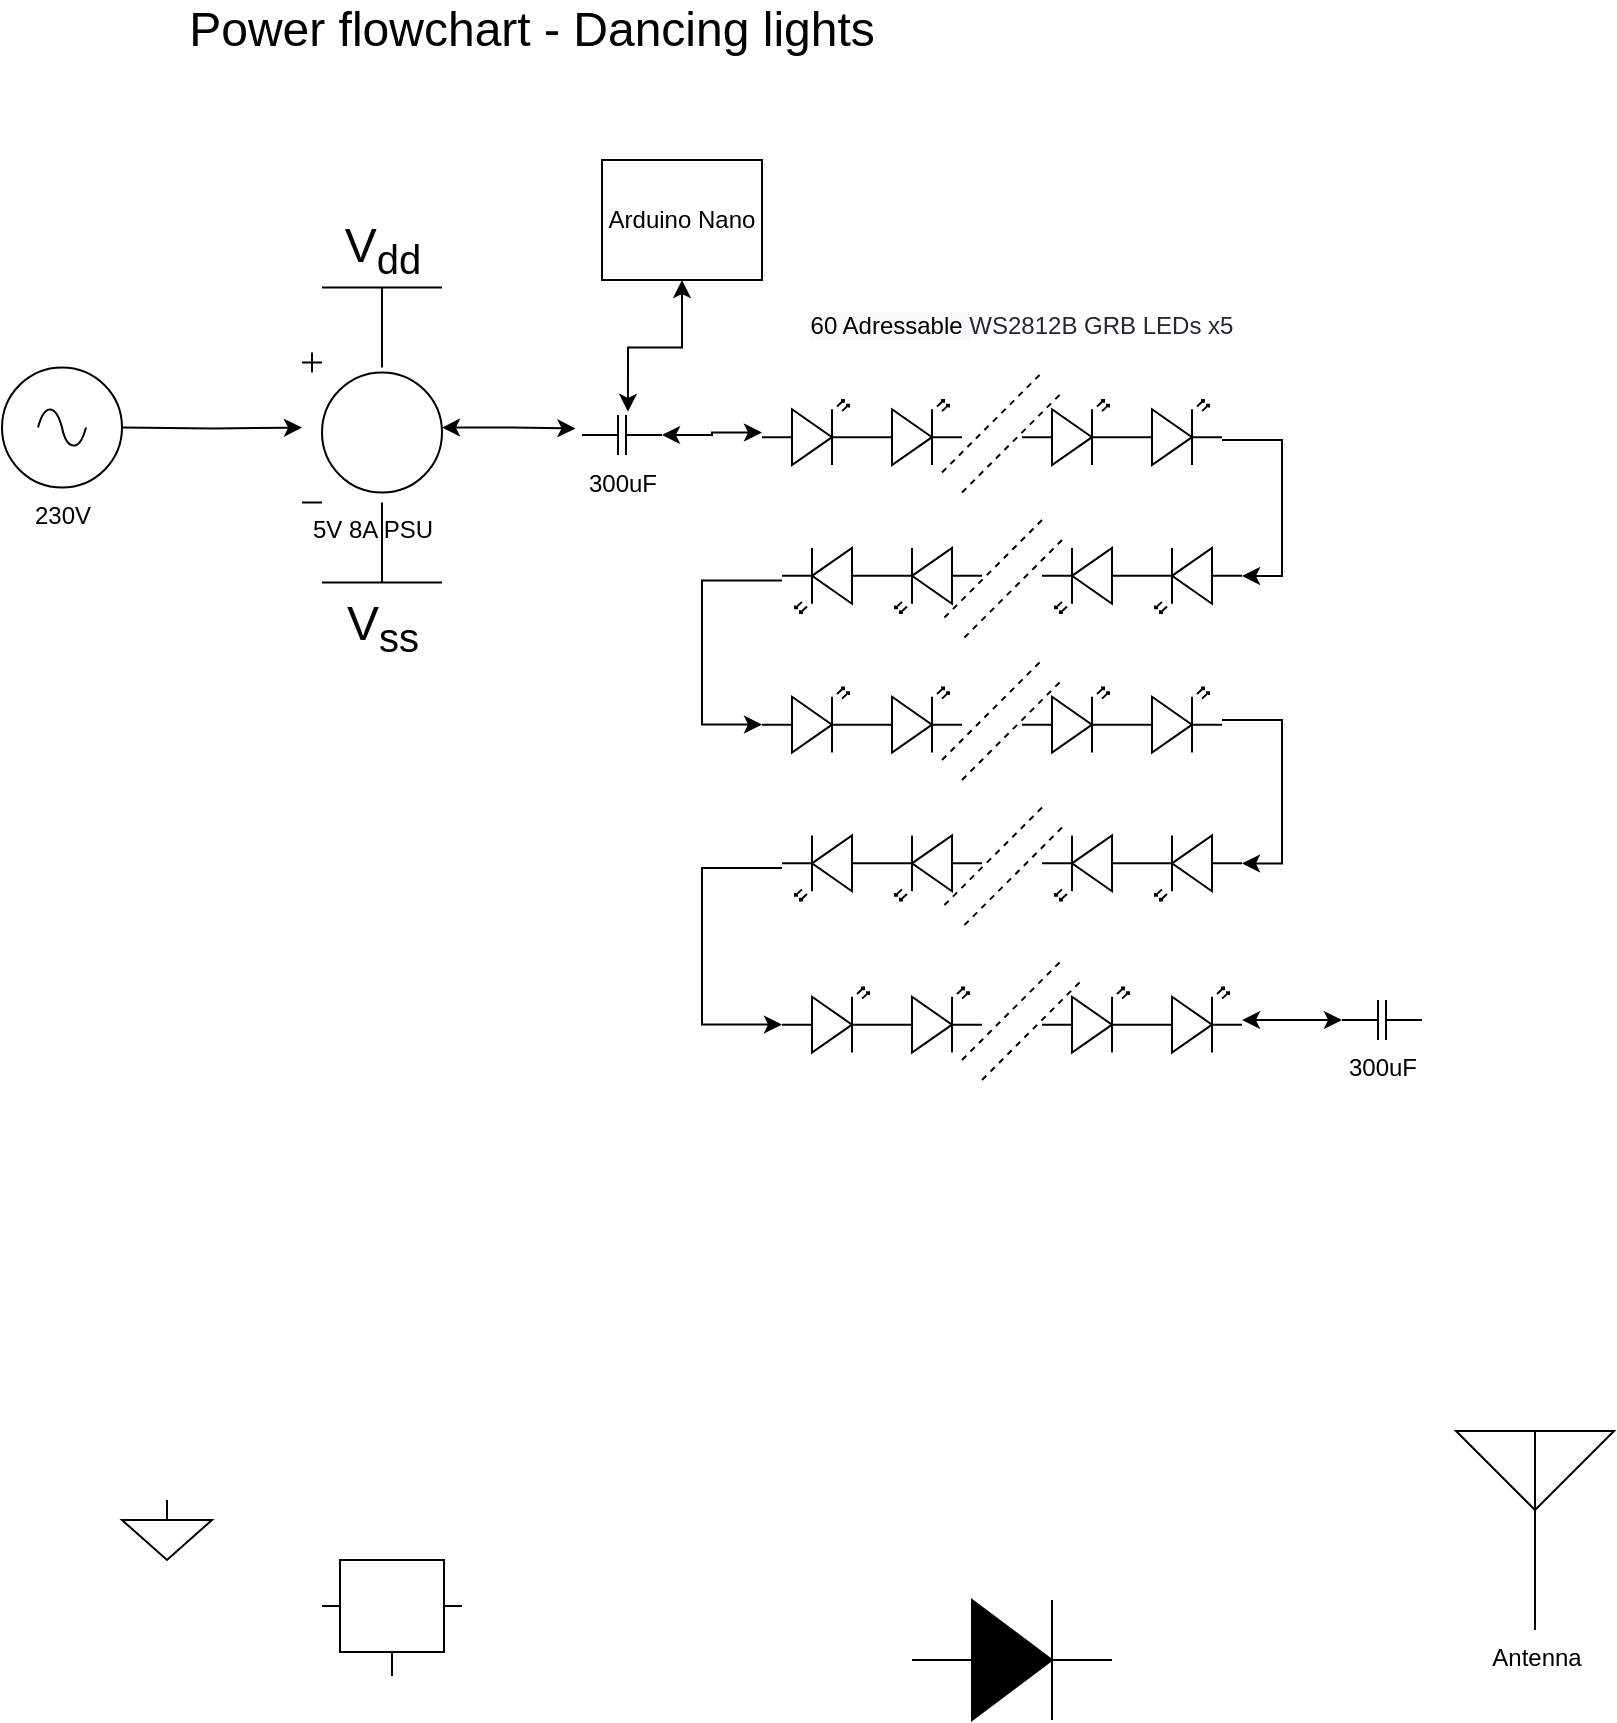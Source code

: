 <mxfile version="20.3.0" type="device"><diagram id="wmG8ICGmqDqucRr0mgvt" name="Page-1"><mxGraphModel dx="1107" dy="553" grid="1" gridSize="10" guides="1" tooltips="1" connect="1" arrows="1" fold="1" page="1" pageScale="1" pageWidth="1654" pageHeight="1169" math="0" shadow="0"><root><mxCell id="0"/><mxCell id="1" parent="0"/><mxCell id="zPIDDcpJKGSUIhBAVZSE-10" style="edgeStyle=orthogonalEdgeStyle;rounded=0;orthogonalLoop=1;jettySize=auto;html=1;entryX=0;entryY=0.5;entryDx=0;entryDy=0;entryPerimeter=0;" parent="1" target="zPIDDcpJKGSUIhBAVZSE-2" edge="1"><mxGeometry relative="1" as="geometry"><mxPoint x="160" y="233.75" as="sourcePoint"/></mxGeometry></mxCell><mxCell id="zPIDDcpJKGSUIhBAVZSE-1" value="230V" style="pointerEvents=1;verticalLabelPosition=bottom;shadow=0;dashed=0;align=center;html=1;verticalAlign=top;shape=mxgraph.electrical.signal_sources.source;aspect=fixed;points=[[0.5,0,0],[1,0.5,0],[0.5,1,0],[0,0.5,0]];elSignalType=ac;" parent="1" vertex="1"><mxGeometry x="100" y="203.75" width="60" height="60" as="geometry"/></mxCell><mxCell id="zPIDDcpJKGSUIhBAVZSE-90" style="edgeStyle=orthogonalEdgeStyle;rounded=0;orthogonalLoop=1;jettySize=auto;html=1;entryX=-0.082;entryY=0.339;entryDx=0;entryDy=0;entryPerimeter=0;fontFamily=Helvetica;fontSize=12;startArrow=classic;startFill=1;endArrow=classic;endFill=1;" parent="1" source="zPIDDcpJKGSUIhBAVZSE-2" target="zPIDDcpJKGSUIhBAVZSE-87" edge="1"><mxGeometry relative="1" as="geometry"/></mxCell><mxCell id="zPIDDcpJKGSUIhBAVZSE-2" value="5V 8A PSU" style="pointerEvents=1;verticalLabelPosition=bottom;shadow=0;dashed=0;align=center;html=1;verticalAlign=top;shape=mxgraph.electrical.signal_sources.dc_source_1;" parent="1" vertex="1"><mxGeometry x="250" y="196.25" width="70" height="75" as="geometry"/></mxCell><mxCell id="zPIDDcpJKGSUIhBAVZSE-4" value="" style="pointerEvents=1;fillColor=strokeColor;verticalLabelPosition=bottom;shadow=0;dashed=0;align=center;html=1;verticalAlign=top;shape=mxgraph.electrical.diodes.diode;" parent="1" vertex="1"><mxGeometry x="555" y="820" width="100" height="60" as="geometry"/></mxCell><mxCell id="zPIDDcpJKGSUIhBAVZSE-5" value="" style="verticalLabelPosition=bottom;shadow=0;dashed=0;align=center;html=1;verticalAlign=top;shape=mxgraph.electrical.abstract.voltage_regulator;" parent="1" vertex="1"><mxGeometry x="260" y="800" width="70" height="58" as="geometry"/></mxCell><mxCell id="zPIDDcpJKGSUIhBAVZSE-6" value="" style="pointerEvents=1;verticalLabelPosition=bottom;shadow=0;dashed=0;align=center;html=1;verticalAlign=top;shape=mxgraph.electrical.signal_sources.signal_ground;" parent="1" vertex="1"><mxGeometry x="160" y="770" width="45" height="30" as="geometry"/></mxCell><mxCell id="zPIDDcpJKGSUIhBAVZSE-88" style="edgeStyle=orthogonalEdgeStyle;rounded=0;orthogonalLoop=1;jettySize=auto;html=1;entryX=0.574;entryY=-0.079;entryDx=0;entryDy=0;entryPerimeter=0;fontFamily=Helvetica;fontSize=12;startArrow=classic;startFill=1;endArrow=classic;endFill=1;" parent="1" source="zPIDDcpJKGSUIhBAVZSE-12" target="zPIDDcpJKGSUIhBAVZSE-87" edge="1"><mxGeometry relative="1" as="geometry"/></mxCell><mxCell id="zPIDDcpJKGSUIhBAVZSE-12" value="Arduino Nano" style="rounded=0;whiteSpace=wrap;html=1;" parent="1" vertex="1"><mxGeometry x="400" y="100" width="80" height="60" as="geometry"/></mxCell><mxCell id="zPIDDcpJKGSUIhBAVZSE-27" value="" style="group;rotation=-180;" parent="1" vertex="1" connectable="0"><mxGeometry x="490" y="280" width="230" height="60" as="geometry"/></mxCell><mxCell id="zPIDDcpJKGSUIhBAVZSE-22" value="" style="verticalLabelPosition=bottom;shadow=0;dashed=0;align=center;html=1;verticalAlign=top;shape=mxgraph.electrical.opto_electronics.led_2;pointerEvents=1;rotation=-180;" parent="zPIDDcpJKGSUIhBAVZSE-27" vertex="1"><mxGeometry x="180" y="14" width="50" height="32.5" as="geometry"/></mxCell><mxCell id="zPIDDcpJKGSUIhBAVZSE-25" value="" style="endArrow=none;dashed=1;html=1;rounded=0;" parent="zPIDDcpJKGSUIhBAVZSE-27" edge="1"><mxGeometry width="50" height="50" relative="1" as="geometry"><mxPoint x="130" as="sourcePoint"/><mxPoint x="80" y="50" as="targetPoint"/></mxGeometry></mxCell><mxCell id="zPIDDcpJKGSUIhBAVZSE-33" value="" style="group" parent="zPIDDcpJKGSUIhBAVZSE-27" vertex="1" connectable="0"><mxGeometry x="-3.553e-15" y="10" width="180" height="50" as="geometry"/></mxCell><mxCell id="zPIDDcpJKGSUIhBAVZSE-20" value="" style="verticalLabelPosition=bottom;shadow=0;dashed=0;align=center;html=1;verticalAlign=top;shape=mxgraph.electrical.opto_electronics.led_2;pointerEvents=1;rotation=-180;" parent="zPIDDcpJKGSUIhBAVZSE-33" vertex="1"><mxGeometry x="50" y="4" width="50" height="32.5" as="geometry"/></mxCell><mxCell id="zPIDDcpJKGSUIhBAVZSE-21" value="" style="verticalLabelPosition=bottom;shadow=0;dashed=0;align=center;html=1;verticalAlign=top;shape=mxgraph.electrical.opto_electronics.led_2;pointerEvents=1;rotation=-180;" parent="zPIDDcpJKGSUIhBAVZSE-33" vertex="1"><mxGeometry x="130" y="4" width="50" height="32.5" as="geometry"/></mxCell><mxCell id="zPIDDcpJKGSUIhBAVZSE-23" value="" style="verticalLabelPosition=bottom;shadow=0;dashed=0;align=center;html=1;verticalAlign=top;shape=mxgraph.electrical.opto_electronics.led_2;pointerEvents=1;rotation=-180;" parent="zPIDDcpJKGSUIhBAVZSE-33" vertex="1"><mxGeometry x="3.553e-15" y="4" width="50" height="32.5" as="geometry"/></mxCell><mxCell id="zPIDDcpJKGSUIhBAVZSE-24" value="" style="endArrow=none;dashed=1;html=1;rounded=0;" parent="zPIDDcpJKGSUIhBAVZSE-33" edge="1"><mxGeometry width="50" height="50" relative="1" as="geometry"><mxPoint x="140" as="sourcePoint"/><mxPoint x="90" y="50" as="targetPoint"/></mxGeometry></mxCell><mxCell id="zPIDDcpJKGSUIhBAVZSE-28" value="&lt;br&gt;&lt;span style=&quot;color: rgb(0, 0, 0); font-family: Helvetica; font-size: 12px; font-style: normal; font-variant-ligatures: normal; font-variant-caps: normal; font-weight: 400; letter-spacing: normal; orphans: 2; text-align: center; text-indent: 0px; text-transform: none; widows: 2; word-spacing: 0px; -webkit-text-stroke-width: 0px; background-color: rgb(248, 249, 250); text-decoration-thickness: initial; text-decoration-style: initial; text-decoration-color: initial; float: none; display: inline !important;&quot;&gt;60 Adressab&lt;/span&gt;&lt;font style=&quot;color: rgb(0, 0, 0); font-family: Helvetica; font-size: 12px; font-style: normal; font-variant-ligatures: normal; font-variant-caps: normal; font-weight: 400; letter-spacing: normal; orphans: 2; text-align: center; text-indent: 0px; text-transform: none; widows: 2; word-spacing: 0px; -webkit-text-stroke-width: 0px; background-color: rgb(248, 249, 250); text-decoration-thickness: initial; text-decoration-style: initial; text-decoration-color: initial;&quot;&gt;le&amp;nbsp;&lt;span style=&quot;color: rgb(36, 41, 47); text-align: left; background-color: rgb(255, 255, 255);&quot;&gt;WS2812B GRB LEDs x5&lt;/span&gt;&lt;/font&gt;&lt;br&gt;" style="text;html=1;strokeColor=none;fillColor=none;align=center;verticalAlign=middle;whiteSpace=wrap;rounded=0;fontFamily=Helvetica;fontSize=12;" parent="1" vertex="1"><mxGeometry x="490" y="160" width="240" height="30" as="geometry"/></mxCell><mxCell id="zPIDDcpJKGSUIhBAVZSE-32" style="edgeStyle=orthogonalEdgeStyle;rounded=0;orthogonalLoop=1;jettySize=auto;html=1;entryX=0;entryY=0.57;entryDx=0;entryDy=0;entryPerimeter=0;fontFamily=Helvetica;fontSize=12;" parent="1" source="zPIDDcpJKGSUIhBAVZSE-16" target="zPIDDcpJKGSUIhBAVZSE-22" edge="1"><mxGeometry relative="1" as="geometry"><Array as="points"><mxPoint x="740" y="240"/><mxPoint x="740" y="308"/></Array></mxGeometry></mxCell><mxCell id="zPIDDcpJKGSUIhBAVZSE-34" value="" style="group" parent="1" vertex="1" connectable="0"><mxGeometry x="480" y="206.25" width="230" height="60" as="geometry"/></mxCell><mxCell id="zPIDDcpJKGSUIhBAVZSE-18" value="" style="endArrow=none;dashed=1;html=1;rounded=0;" parent="zPIDDcpJKGSUIhBAVZSE-34" edge="1"><mxGeometry width="50" height="50" relative="1" as="geometry"><mxPoint x="90" y="50" as="sourcePoint"/><mxPoint x="140" as="targetPoint"/></mxGeometry></mxCell><mxCell id="zPIDDcpJKGSUIhBAVZSE-19" value="" style="endArrow=none;dashed=1;html=1;rounded=0;" parent="zPIDDcpJKGSUIhBAVZSE-34" edge="1"><mxGeometry width="50" height="50" relative="1" as="geometry"><mxPoint x="100" y="60" as="sourcePoint"/><mxPoint x="150" y="10" as="targetPoint"/></mxGeometry></mxCell><mxCell id="zPIDDcpJKGSUIhBAVZSE-31" value="" style="group" parent="zPIDDcpJKGSUIhBAVZSE-34" vertex="1" connectable="0"><mxGeometry y="13.75" width="230" height="32.5" as="geometry"/></mxCell><mxCell id="zPIDDcpJKGSUIhBAVZSE-9" value="" style="verticalLabelPosition=bottom;shadow=0;dashed=0;align=center;html=1;verticalAlign=top;shape=mxgraph.electrical.opto_electronics.led_2;pointerEvents=1;" parent="zPIDDcpJKGSUIhBAVZSE-31" vertex="1"><mxGeometry x="130" width="50" height="32.5" as="geometry"/></mxCell><mxCell id="zPIDDcpJKGSUIhBAVZSE-14" value="" style="verticalLabelPosition=bottom;shadow=0;dashed=0;align=center;html=1;verticalAlign=top;shape=mxgraph.electrical.opto_electronics.led_2;pointerEvents=1;" parent="zPIDDcpJKGSUIhBAVZSE-31" vertex="1"><mxGeometry x="50" width="50" height="32.5" as="geometry"/></mxCell><mxCell id="zPIDDcpJKGSUIhBAVZSE-15" value="" style="verticalLabelPosition=bottom;shadow=0;dashed=0;align=center;html=1;verticalAlign=top;shape=mxgraph.electrical.opto_electronics.led_2;pointerEvents=1;" parent="zPIDDcpJKGSUIhBAVZSE-31" vertex="1"><mxGeometry width="50" height="32.5" as="geometry"/></mxCell><mxCell id="zPIDDcpJKGSUIhBAVZSE-16" value="" style="verticalLabelPosition=bottom;shadow=0;dashed=0;align=center;html=1;verticalAlign=top;shape=mxgraph.electrical.opto_electronics.led_2;pointerEvents=1;" parent="zPIDDcpJKGSUIhBAVZSE-31" vertex="1"><mxGeometry x="180" width="50" height="32.5" as="geometry"/></mxCell><mxCell id="zPIDDcpJKGSUIhBAVZSE-35" value="" style="group;rotation=-180;" parent="1" vertex="1" connectable="0"><mxGeometry x="490" y="423.75" width="230" height="60" as="geometry"/></mxCell><mxCell id="zPIDDcpJKGSUIhBAVZSE-36" value="" style="verticalLabelPosition=bottom;shadow=0;dashed=0;align=center;html=1;verticalAlign=top;shape=mxgraph.electrical.opto_electronics.led_2;pointerEvents=1;rotation=-180;" parent="zPIDDcpJKGSUIhBAVZSE-35" vertex="1"><mxGeometry x="180" y="14" width="50" height="32.5" as="geometry"/></mxCell><mxCell id="zPIDDcpJKGSUIhBAVZSE-37" value="" style="endArrow=none;dashed=1;html=1;rounded=0;" parent="zPIDDcpJKGSUIhBAVZSE-35" edge="1"><mxGeometry width="50" height="50" relative="1" as="geometry"><mxPoint x="130" as="sourcePoint"/><mxPoint x="80" y="50" as="targetPoint"/></mxGeometry></mxCell><mxCell id="zPIDDcpJKGSUIhBAVZSE-38" value="" style="group" parent="zPIDDcpJKGSUIhBAVZSE-35" vertex="1" connectable="0"><mxGeometry x="-3.553e-15" y="10" width="180" height="50" as="geometry"/></mxCell><mxCell id="zPIDDcpJKGSUIhBAVZSE-39" value="" style="verticalLabelPosition=bottom;shadow=0;dashed=0;align=center;html=1;verticalAlign=top;shape=mxgraph.electrical.opto_electronics.led_2;pointerEvents=1;rotation=-180;" parent="zPIDDcpJKGSUIhBAVZSE-38" vertex="1"><mxGeometry x="50" y="4" width="50" height="32.5" as="geometry"/></mxCell><mxCell id="zPIDDcpJKGSUIhBAVZSE-40" value="" style="verticalLabelPosition=bottom;shadow=0;dashed=0;align=center;html=1;verticalAlign=top;shape=mxgraph.electrical.opto_electronics.led_2;pointerEvents=1;rotation=-180;" parent="zPIDDcpJKGSUIhBAVZSE-38" vertex="1"><mxGeometry x="130" y="4" width="50" height="32.5" as="geometry"/></mxCell><mxCell id="zPIDDcpJKGSUIhBAVZSE-41" value="" style="verticalLabelPosition=bottom;shadow=0;dashed=0;align=center;html=1;verticalAlign=top;shape=mxgraph.electrical.opto_electronics.led_2;pointerEvents=1;rotation=-180;" parent="zPIDDcpJKGSUIhBAVZSE-38" vertex="1"><mxGeometry x="3.553e-15" y="4" width="50" height="32.5" as="geometry"/></mxCell><mxCell id="zPIDDcpJKGSUIhBAVZSE-42" value="" style="endArrow=none;dashed=1;html=1;rounded=0;" parent="zPIDDcpJKGSUIhBAVZSE-38" edge="1"><mxGeometry width="50" height="50" relative="1" as="geometry"><mxPoint x="140" as="sourcePoint"/><mxPoint x="90" y="50" as="targetPoint"/></mxGeometry></mxCell><mxCell id="zPIDDcpJKGSUIhBAVZSE-43" value="" style="group" parent="1" vertex="1" connectable="0"><mxGeometry x="480" y="350" width="230" height="60" as="geometry"/></mxCell><mxCell id="zPIDDcpJKGSUIhBAVZSE-44" value="" style="endArrow=none;dashed=1;html=1;rounded=0;" parent="zPIDDcpJKGSUIhBAVZSE-43" edge="1"><mxGeometry width="50" height="50" relative="1" as="geometry"><mxPoint x="90" y="50" as="sourcePoint"/><mxPoint x="140" as="targetPoint"/></mxGeometry></mxCell><mxCell id="zPIDDcpJKGSUIhBAVZSE-45" value="" style="endArrow=none;dashed=1;html=1;rounded=0;" parent="zPIDDcpJKGSUIhBAVZSE-43" edge="1"><mxGeometry width="50" height="50" relative="1" as="geometry"><mxPoint x="100" y="60" as="sourcePoint"/><mxPoint x="150" y="10" as="targetPoint"/></mxGeometry></mxCell><mxCell id="zPIDDcpJKGSUIhBAVZSE-46" value="" style="group" parent="zPIDDcpJKGSUIhBAVZSE-43" vertex="1" connectable="0"><mxGeometry y="13.75" width="230" height="32.5" as="geometry"/></mxCell><mxCell id="zPIDDcpJKGSUIhBAVZSE-47" value="" style="verticalLabelPosition=bottom;shadow=0;dashed=0;align=center;html=1;verticalAlign=top;shape=mxgraph.electrical.opto_electronics.led_2;pointerEvents=1;" parent="zPIDDcpJKGSUIhBAVZSE-46" vertex="1"><mxGeometry x="130" width="50" height="32.5" as="geometry"/></mxCell><mxCell id="zPIDDcpJKGSUIhBAVZSE-48" value="" style="verticalLabelPosition=bottom;shadow=0;dashed=0;align=center;html=1;verticalAlign=top;shape=mxgraph.electrical.opto_electronics.led_2;pointerEvents=1;" parent="zPIDDcpJKGSUIhBAVZSE-46" vertex="1"><mxGeometry x="50" width="50" height="32.5" as="geometry"/></mxCell><mxCell id="zPIDDcpJKGSUIhBAVZSE-49" value="" style="verticalLabelPosition=bottom;shadow=0;dashed=0;align=center;html=1;verticalAlign=top;shape=mxgraph.electrical.opto_electronics.led_2;pointerEvents=1;" parent="zPIDDcpJKGSUIhBAVZSE-46" vertex="1"><mxGeometry width="50" height="32.5" as="geometry"/></mxCell><mxCell id="zPIDDcpJKGSUIhBAVZSE-50" value="" style="verticalLabelPosition=bottom;shadow=0;dashed=0;align=center;html=1;verticalAlign=top;shape=mxgraph.electrical.opto_electronics.led_2;pointerEvents=1;" parent="zPIDDcpJKGSUIhBAVZSE-46" vertex="1"><mxGeometry x="180" width="50" height="32.5" as="geometry"/></mxCell><mxCell id="zPIDDcpJKGSUIhBAVZSE-59" value="" style="group" parent="1" vertex="1" connectable="0"><mxGeometry x="490" y="500" width="230" height="60" as="geometry"/></mxCell><mxCell id="zPIDDcpJKGSUIhBAVZSE-60" value="" style="endArrow=none;dashed=1;html=1;rounded=0;" parent="zPIDDcpJKGSUIhBAVZSE-59" edge="1"><mxGeometry width="50" height="50" relative="1" as="geometry"><mxPoint x="90" y="50" as="sourcePoint"/><mxPoint x="140" as="targetPoint"/></mxGeometry></mxCell><mxCell id="zPIDDcpJKGSUIhBAVZSE-61" value="" style="endArrow=none;dashed=1;html=1;rounded=0;" parent="zPIDDcpJKGSUIhBAVZSE-59" edge="1"><mxGeometry width="50" height="50" relative="1" as="geometry"><mxPoint x="100" y="60" as="sourcePoint"/><mxPoint x="150" y="10" as="targetPoint"/></mxGeometry></mxCell><mxCell id="zPIDDcpJKGSUIhBAVZSE-62" value="" style="group" parent="zPIDDcpJKGSUIhBAVZSE-59" vertex="1" connectable="0"><mxGeometry y="13.75" width="230" height="32.5" as="geometry"/></mxCell><mxCell id="zPIDDcpJKGSUIhBAVZSE-63" value="" style="verticalLabelPosition=bottom;shadow=0;dashed=0;align=center;html=1;verticalAlign=top;shape=mxgraph.electrical.opto_electronics.led_2;pointerEvents=1;" parent="zPIDDcpJKGSUIhBAVZSE-62" vertex="1"><mxGeometry x="130" width="50" height="32.5" as="geometry"/></mxCell><mxCell id="zPIDDcpJKGSUIhBAVZSE-64" value="" style="verticalLabelPosition=bottom;shadow=0;dashed=0;align=center;html=1;verticalAlign=top;shape=mxgraph.electrical.opto_electronics.led_2;pointerEvents=1;" parent="zPIDDcpJKGSUIhBAVZSE-62" vertex="1"><mxGeometry x="50" width="50" height="32.5" as="geometry"/></mxCell><mxCell id="zPIDDcpJKGSUIhBAVZSE-65" value="" style="verticalLabelPosition=bottom;shadow=0;dashed=0;align=center;html=1;verticalAlign=top;shape=mxgraph.electrical.opto_electronics.led_2;pointerEvents=1;" parent="zPIDDcpJKGSUIhBAVZSE-62" vertex="1"><mxGeometry width="50" height="32.5" as="geometry"/></mxCell><mxCell id="zPIDDcpJKGSUIhBAVZSE-66" value="" style="verticalLabelPosition=bottom;shadow=0;dashed=0;align=center;html=1;verticalAlign=top;shape=mxgraph.electrical.opto_electronics.led_2;pointerEvents=1;" parent="zPIDDcpJKGSUIhBAVZSE-62" vertex="1"><mxGeometry x="180" width="50" height="32.5" as="geometry"/></mxCell><mxCell id="zPIDDcpJKGSUIhBAVZSE-67" style="edgeStyle=orthogonalEdgeStyle;rounded=0;orthogonalLoop=1;jettySize=auto;html=1;entryX=0;entryY=0.57;entryDx=0;entryDy=0;entryPerimeter=0;fontFamily=Helvetica;fontSize=12;" parent="1" source="zPIDDcpJKGSUIhBAVZSE-23" target="zPIDDcpJKGSUIhBAVZSE-49" edge="1"><mxGeometry relative="1" as="geometry"><Array as="points"><mxPoint x="450" y="310"/><mxPoint x="450" y="382"/></Array></mxGeometry></mxCell><mxCell id="zPIDDcpJKGSUIhBAVZSE-68" style="edgeStyle=orthogonalEdgeStyle;rounded=0;orthogonalLoop=1;jettySize=auto;html=1;entryX=0;entryY=0.57;entryDx=0;entryDy=0;entryPerimeter=0;fontFamily=Helvetica;fontSize=12;" parent="1" source="zPIDDcpJKGSUIhBAVZSE-50" target="zPIDDcpJKGSUIhBAVZSE-36" edge="1"><mxGeometry relative="1" as="geometry"><Array as="points"><mxPoint x="740" y="380"/><mxPoint x="740" y="452"/></Array></mxGeometry></mxCell><mxCell id="zPIDDcpJKGSUIhBAVZSE-69" style="edgeStyle=orthogonalEdgeStyle;rounded=0;orthogonalLoop=1;jettySize=auto;html=1;entryX=0;entryY=0.57;entryDx=0;entryDy=0;entryPerimeter=0;fontFamily=Helvetica;fontSize=12;" parent="1" source="zPIDDcpJKGSUIhBAVZSE-41" target="zPIDDcpJKGSUIhBAVZSE-65" edge="1"><mxGeometry relative="1" as="geometry"><Array as="points"><mxPoint x="450" y="454"/><mxPoint x="450" y="532"/></Array></mxGeometry></mxCell><mxCell id="zPIDDcpJKGSUIhBAVZSE-70" value="Power flowchart - Dancing lights" style="text;html=1;strokeColor=none;fillColor=none;align=center;verticalAlign=middle;whiteSpace=wrap;rounded=0;fontFamily=Helvetica;fontSize=24;" parent="1" vertex="1"><mxGeometry x="170" y="20" width="390" height="30" as="geometry"/></mxCell><mxCell id="zPIDDcpJKGSUIhBAVZSE-77" value="300uF" style="pointerEvents=1;verticalLabelPosition=bottom;shadow=0;dashed=0;align=center;html=1;verticalAlign=top;shape=mxgraph.electrical.capacitors.capacitor_1;rotation=0;" parent="1" vertex="1"><mxGeometry x="770" y="520" width="40" height="20" as="geometry"/></mxCell><mxCell id="zPIDDcpJKGSUIhBAVZSE-81" value="Antenna" style="verticalLabelPosition=bottom;shadow=0;dashed=0;align=center;html=1;verticalAlign=top;shape=mxgraph.electrical.radio.aerial_-_antenna_2;fontFamily=Helvetica;fontSize=12;" parent="1" vertex="1"><mxGeometry x="827" y="735" width="79" height="100" as="geometry"/></mxCell><mxCell id="zPIDDcpJKGSUIhBAVZSE-82" value="V&lt;sub&gt;dd&lt;/sub&gt;" style="verticalLabelPosition=top;verticalAlign=bottom;shape=mxgraph.electrical.signal_sources.vdd;shadow=0;dashed=0;align=center;strokeWidth=1;fontSize=24;html=1;flipV=1;fontFamily=Helvetica;" parent="1" vertex="1"><mxGeometry x="260" y="163.75" width="60" height="40" as="geometry"/></mxCell><mxCell id="zPIDDcpJKGSUIhBAVZSE-83" value="V&lt;sub&gt;ss&lt;/sub&gt;" style="pointerEvents=1;verticalLabelPosition=bottom;shadow=0;dashed=0;align=center;html=1;verticalAlign=top;shape=mxgraph.electrical.signal_sources.vss2;fontSize=24;flipV=1;fontFamily=Helvetica;" parent="1" vertex="1"><mxGeometry x="260" y="271.25" width="60" height="40" as="geometry"/></mxCell><mxCell id="zPIDDcpJKGSUIhBAVZSE-86" style="edgeStyle=orthogonalEdgeStyle;rounded=0;orthogonalLoop=1;jettySize=auto;html=1;entryX=0;entryY=0.5;entryDx=0;entryDy=0;entryPerimeter=0;fontFamily=Helvetica;fontSize=12;startArrow=classic;startFill=1;endArrow=classic;endFill=1;" parent="1" source="zPIDDcpJKGSUIhBAVZSE-66" target="zPIDDcpJKGSUIhBAVZSE-77" edge="1"><mxGeometry relative="1" as="geometry"/></mxCell><mxCell id="zPIDDcpJKGSUIhBAVZSE-87" value="300uF" style="pointerEvents=1;verticalLabelPosition=bottom;shadow=0;dashed=0;align=center;html=1;verticalAlign=top;shape=mxgraph.electrical.capacitors.capacitor_1;rotation=0;" parent="1" vertex="1"><mxGeometry x="390" y="227.5" width="40" height="20" as="geometry"/></mxCell><mxCell id="zPIDDcpJKGSUIhBAVZSE-89" style="edgeStyle=orthogonalEdgeStyle;rounded=0;orthogonalLoop=1;jettySize=auto;html=1;entryX=1;entryY=0.5;entryDx=0;entryDy=0;entryPerimeter=0;fontFamily=Helvetica;fontSize=12;startArrow=classic;startFill=1;endArrow=classic;endFill=1;" parent="1" source="zPIDDcpJKGSUIhBAVZSE-15" target="zPIDDcpJKGSUIhBAVZSE-87" edge="1"><mxGeometry relative="1" as="geometry"/></mxCell></root></mxGraphModel></diagram></mxfile>
